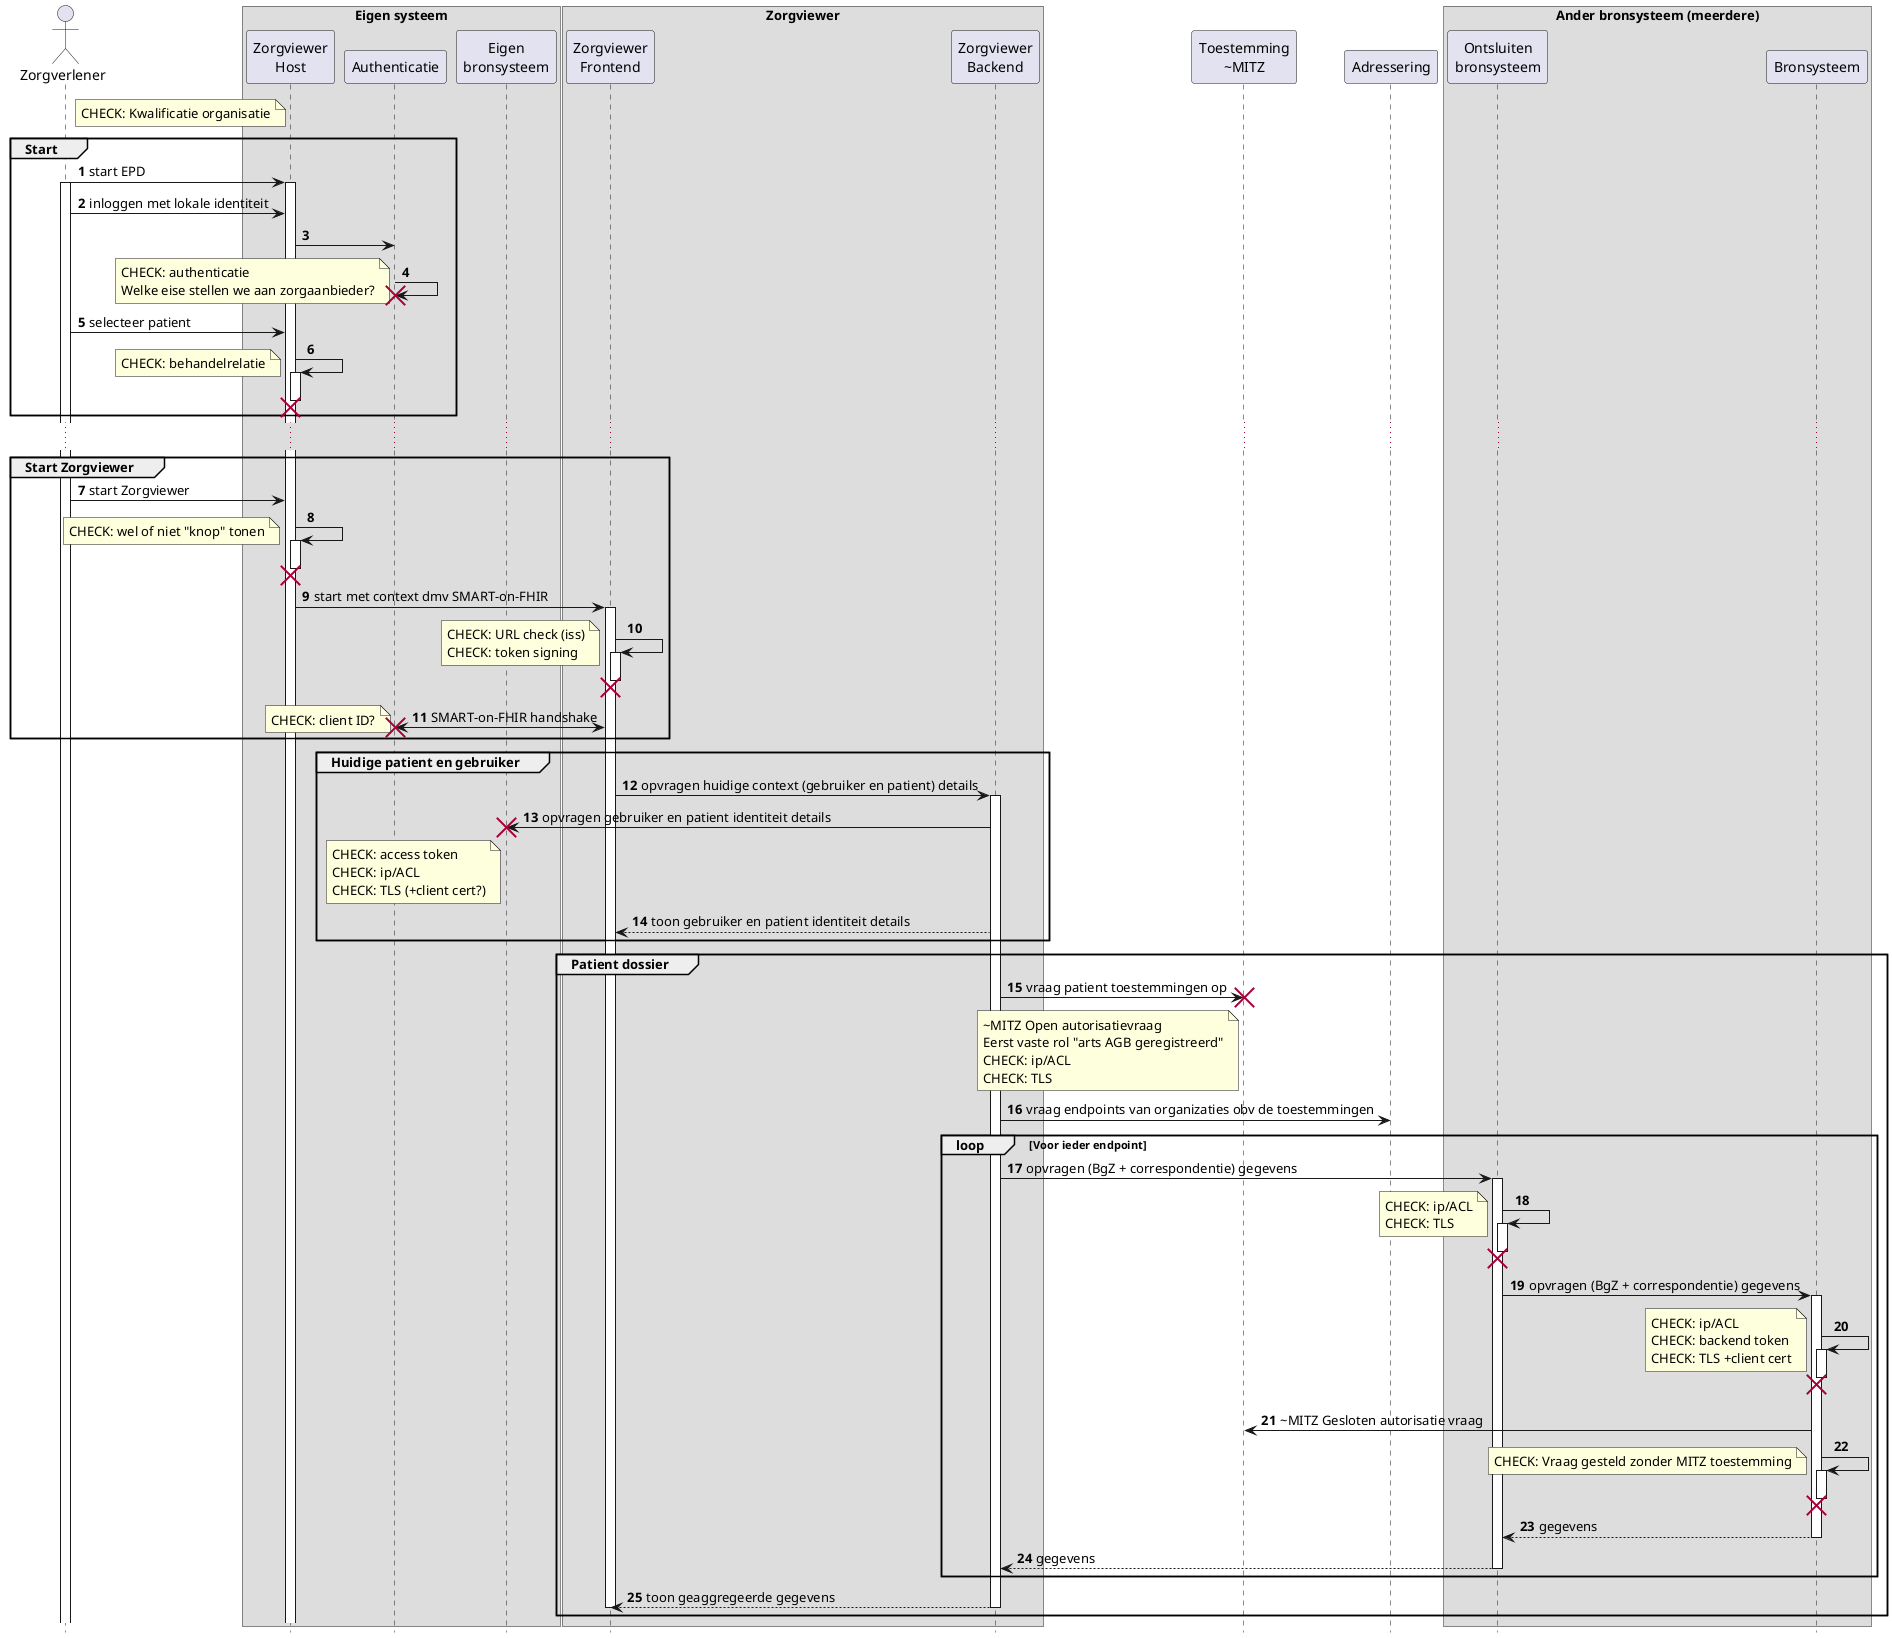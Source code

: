 @startuml
hide footbox
autonumber

actor Zorgverlener
box "Eigen systeem"
  participant "Zorgviewer\nHost" as Host
  participant Authenticatie
  participant "Eigen\nbronsysteem" as EBron
end box
box "Zorgviewer"
  participant "Zorgviewer\nFrontend" as ZVFE
  participant "Zorgviewer\nBackend" as ZVBE
end box
participant "Toestemming\n~MITZ" as Toestemming
participant Adressering
box "Ander bronsysteem (meerdere)"
  participant "Ontsluiten\nbronsysteem" as AOBron
  participant "Bronsysteem" as ABron
end box

note left Host
  CHECK: Kwalificatie organisatie
end note

group Start
  Zorgverlener->Host: start EPD
  activate Zorgverlener
  activate Host
  Zorgverlener->Host: inloggen met lokale identiteit
  Host->Authenticatie
  Authenticatie->Authenticatie
  note left
    CHECK: authenticatie
    Welke eise stellen we aan zorgaanbieder?
  end note
  destroy Authenticatie
  Zorgverlener->Host: selecteer patient
  Host->Host++
  note left
    CHECK: behandelrelatie
  end note
  destroy Host
end

...

group Start Zorgviewer
  Zorgverlener->Host: start Zorgviewer
  Host->Host++
  destroy Host
  note left
    CHECK: wel of niet "knop" tonen
  end note
  Host->ZVFE: start met context dmv SMART-on-FHIR
  activate ZVFE
  ZVFE->ZVFE++
  note left
    CHECK: URL check (iss)
    CHECK: token signing
  end note
  destroy ZVFE
  ZVFE<->Authenticatie: SMART-on-FHIR handshake
  note left
    CHECK: client ID?
  end note
  destroy Authenticatie
end

group Huidige patient en gebruiker
  ZVFE->ZVBE: opvragen huidige context (gebruiker en patient) details
  activate ZVBE
  ZVBE->EBron: opvragen gebruiker en patient identiteit details
  note left EBron
    CHECK: access token
    CHECK: ip/ACL
    CHECK: TLS (+client cert?)
  end note
  destroy EBron
  ZVBE-->ZVFE: toon gebruiker en patient identiteit details
end

group Patient dossier
  ZVBE->Toestemming: vraag patient toestemmingen op
  note left Toestemming
    ~MITZ Open autorisatievraag
    Eerst vaste rol "arts AGB geregistreerd"
    CHECK: ip/ACL
    CHECK: TLS
  end note
  destroy Toestemming
  ZVBE->Adressering: vraag endpoints van organizaties obv de toestemmingen
  loop Voor ieder endpoint
    ZVBE->AOBron: opvragen (BgZ + correspondentie) gegevens
    activate AOBron
    AOBron->AOBron++
    note left
      CHECK: ip/ACL
      CHECK: TLS
    end note
    destroy AOBron
    AOBron->ABron: opvragen (BgZ + correspondentie) gegevens
    activate ABron
    ABron->ABron++
    note left
      CHECK: ip/ACL
      CHECK: backend token
      CHECK: TLS +client cert
    end note
    destroy ABron
    ABron->Toestemming: ~MITZ Gesloten autorisatie vraag
    ABron->ABron++
    note left
      CHECK: Vraag gesteld zonder MITZ toestemming
    end note
    destroy ABron
    ABron-->AOBron: gegevens
    deactivate ABron
    AOBron-->ZVBE: gegevens
    deactivate AOBron
  end
  ZVBE-->ZVFE: toon geaggregeerde gegevens
  deactivate ZVBE
  deactivate ZVFE
end
@enduml